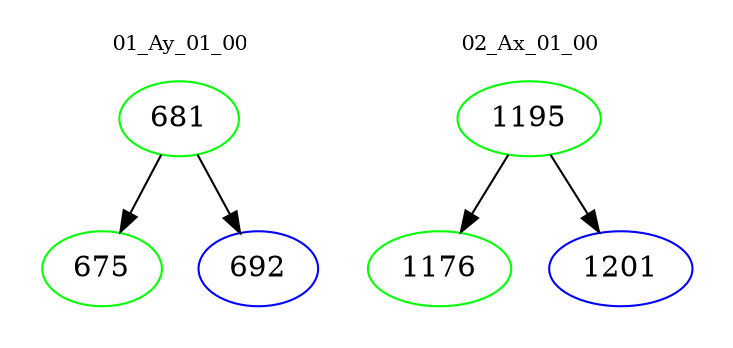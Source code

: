 digraph{
subgraph cluster_0 {
color = white
label = "01_Ay_01_00";
fontsize=10;
T0_681 [label="681", color="green"]
T0_681 -> T0_675 [color="black"]
T0_675 [label="675", color="green"]
T0_681 -> T0_692 [color="black"]
T0_692 [label="692", color="blue"]
}
subgraph cluster_1 {
color = white
label = "02_Ax_01_00";
fontsize=10;
T1_1195 [label="1195", color="green"]
T1_1195 -> T1_1176 [color="black"]
T1_1176 [label="1176", color="green"]
T1_1195 -> T1_1201 [color="black"]
T1_1201 [label="1201", color="blue"]
}
}
